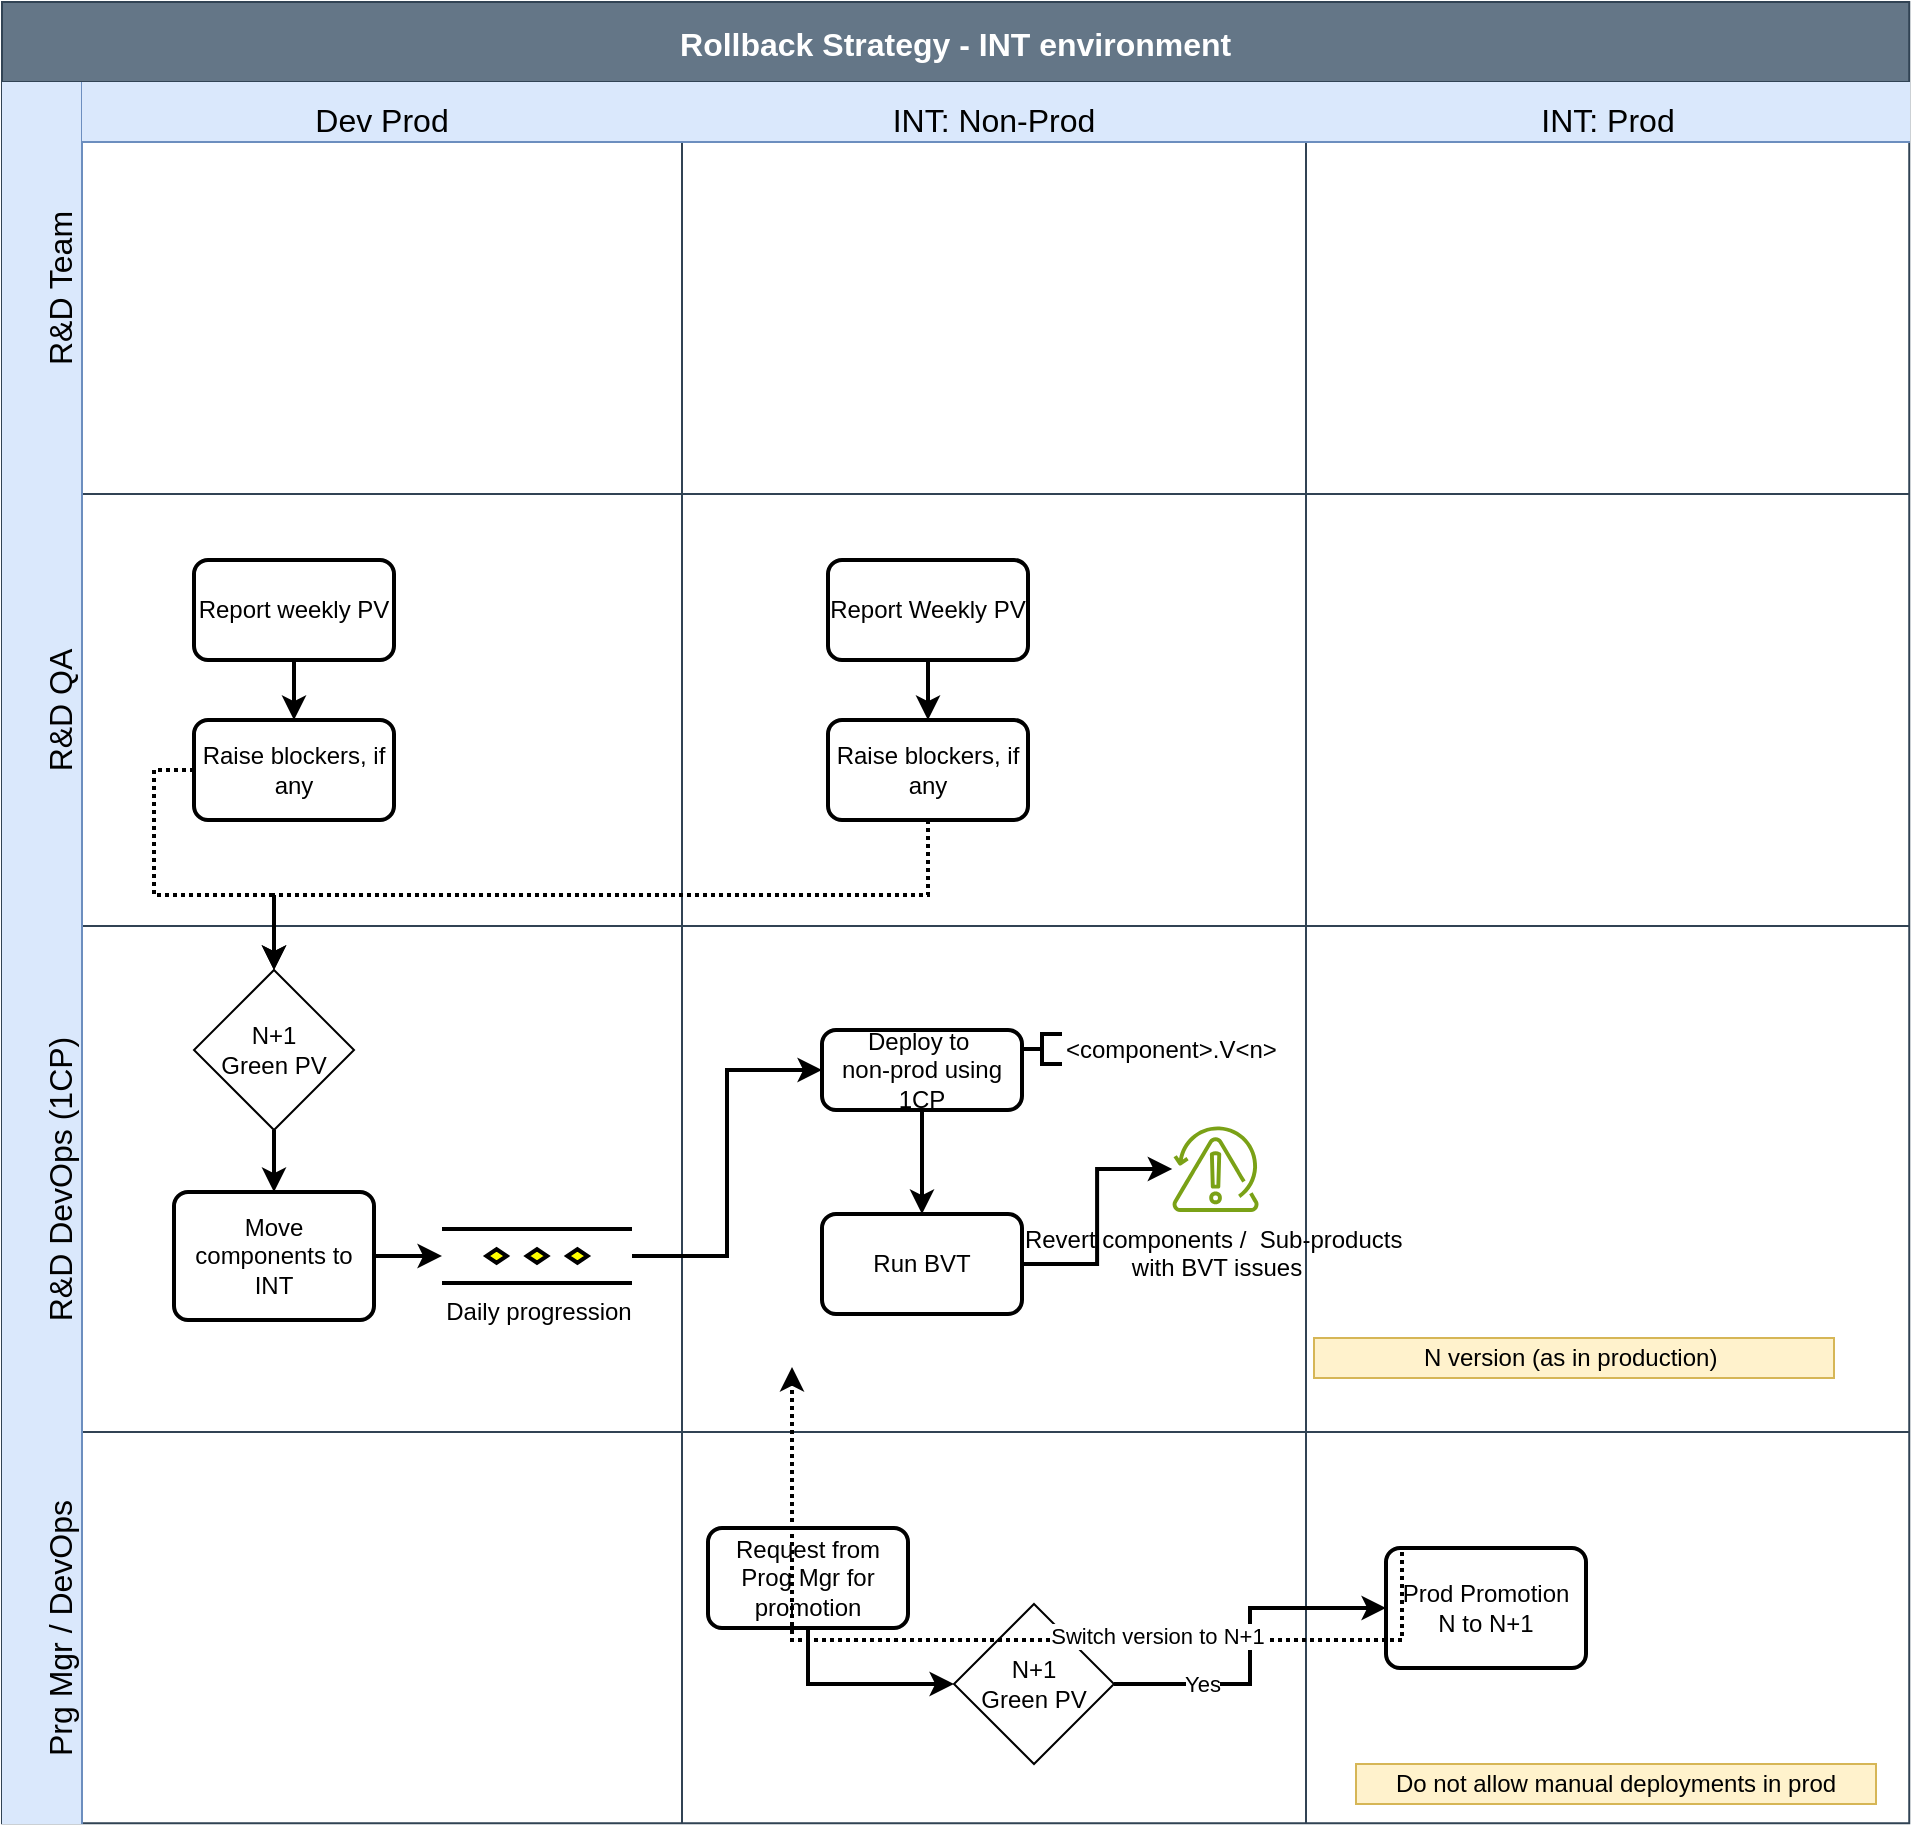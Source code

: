 <mxfile version="26.0.16">
  <diagram name="Page-1" id="2aB6eJUe-trxnjExPYoS">
    <mxGraphModel dx="1366" dy="872" grid="0" gridSize="10" guides="1" tooltips="1" connect="1" arrows="1" fold="1" page="1" pageScale="1" pageWidth="850" pageHeight="1100" math="0" shadow="0">
      <root>
        <mxCell id="0" />
        <mxCell id="1" parent="0" />
        <mxCell id="G27KxX_hMxzYAapSW3-k-1" value="Rollback Strategy - INT environment" style="shape=table;childLayout=tableLayout;startSize=40;collapsible=0;recursiveResize=0;expand=0;fontSize=16;fontStyle=1;fillColor=#647687;fontColor=#ffffff;strokeColor=#314354;" vertex="1" parent="1">
          <mxGeometry x="100" y="79" width="953.626" height="910.682" as="geometry" />
        </mxCell>
        <mxCell id="G27KxX_hMxzYAapSW3-k-2" value="R&amp;D Team" style="shape=tableRow;horizontal=0;swimlaneHead=0;swimlaneBody=0;top=0;left=0;strokeColor=#6c8ebf;bottom=0;right=0;dropTarget=0;fontStyle=0;fillColor=#dae8fc;points=[[0,0.5],[1,0.5]];portConstraint=eastwest;startSize=40;collapsible=0;recursiveResize=0;expand=0;fontSize=16;flipV=0;flipH=0;verticalAlign=bottom;" vertex="1" parent="G27KxX_hMxzYAapSW3-k-1">
          <mxGeometry y="40" width="953.626" height="206" as="geometry" />
        </mxCell>
        <mxCell id="G27KxX_hMxzYAapSW3-k-3" value="Dev Prod" style="swimlane;swimlaneHead=0;swimlaneBody=0;fontStyle=0;strokeColor=#6c8ebf;connectable=0;fillColor=#dae8fc;startSize=30;collapsible=0;recursiveResize=0;expand=0;fontSize=16;verticalAlign=bottom;" vertex="1" parent="G27KxX_hMxzYAapSW3-k-2">
          <mxGeometry x="40" width="300" height="206" as="geometry">
            <mxRectangle width="300" height="206" as="alternateBounds" />
          </mxGeometry>
        </mxCell>
        <mxCell id="G27KxX_hMxzYAapSW3-k-14" value="INT: Non-Prod" style="swimlane;swimlaneHead=0;swimlaneBody=0;fontStyle=0;strokeColor=#6c8ebf;connectable=0;fillColor=#dae8fc;startSize=30;collapsible=0;recursiveResize=0;expand=0;fontSize=16;verticalAlign=bottom;" vertex="1" parent="G27KxX_hMxzYAapSW3-k-2">
          <mxGeometry x="340" width="312" height="206" as="geometry">
            <mxRectangle width="312" height="206" as="alternateBounds" />
          </mxGeometry>
        </mxCell>
        <mxCell id="G27KxX_hMxzYAapSW3-k-19" value="INT: Prod" style="swimlane;swimlaneHead=0;swimlaneBody=0;fontStyle=0;strokeColor=#6c8ebf;connectable=0;fillColor=#dae8fc;startSize=30;collapsible=0;recursiveResize=0;expand=0;fontSize=16;verticalAlign=bottom;" vertex="1" parent="G27KxX_hMxzYAapSW3-k-2">
          <mxGeometry x="652" width="302" height="206" as="geometry">
            <mxRectangle width="302" height="206" as="alternateBounds" />
          </mxGeometry>
        </mxCell>
        <mxCell id="G27KxX_hMxzYAapSW3-k-22" value="R&amp;D QA" style="shape=tableRow;horizontal=0;swimlaneHead=0;swimlaneBody=0;top=0;left=0;strokeColor=#6c8ebf;bottom=0;right=0;dropTarget=0;fontStyle=0;fillColor=#dae8fc;points=[[0,0.5],[1,0.5]];portConstraint=eastwest;startSize=40;collapsible=0;recursiveResize=0;expand=0;fontSize=16;flipV=0;flipH=0;verticalAlign=bottom;" vertex="1" parent="G27KxX_hMxzYAapSW3-k-1">
          <mxGeometry y="246" width="953.626" height="216" as="geometry" />
        </mxCell>
        <mxCell id="G27KxX_hMxzYAapSW3-k-23" style="swimlane;swimlaneHead=0;swimlaneBody=0;fontStyle=0;connectable=0;strokeColor=#6c8ebf;fillColor=#dae8fc;startSize=0;collapsible=0;recursiveResize=0;expand=0;fontSize=16;verticalAlign=bottom;" vertex="1" parent="G27KxX_hMxzYAapSW3-k-22">
          <mxGeometry x="40" width="300" height="216" as="geometry">
            <mxRectangle width="300" height="216" as="alternateBounds" />
          </mxGeometry>
        </mxCell>
        <mxCell id="G27KxX_hMxzYAapSW3-k-25" style="swimlane;swimlaneHead=0;swimlaneBody=0;fontStyle=0;connectable=0;strokeColor=#6c8ebf;fillColor=#dae8fc;startSize=0;collapsible=0;recursiveResize=0;expand=0;fontSize=16;verticalAlign=bottom;strokeWidth=2;" vertex="1" parent="G27KxX_hMxzYAapSW3-k-22">
          <mxGeometry x="340" width="312" height="216" as="geometry">
            <mxRectangle width="312" height="216" as="alternateBounds" />
          </mxGeometry>
        </mxCell>
        <mxCell id="G27KxX_hMxzYAapSW3-k-26" style="edgeStyle=orthogonalEdgeStyle;rounded=0;orthogonalLoop=1;jettySize=auto;html=1;exitX=0.5;exitY=1;exitDx=0;exitDy=0;entryX=0.5;entryY=0;entryDx=0;entryDy=0;strokeWidth=2;" edge="1" parent="G27KxX_hMxzYAapSW3-k-25" source="G27KxX_hMxzYAapSW3-k-27" target="G27KxX_hMxzYAapSW3-k-28">
          <mxGeometry relative="1" as="geometry" />
        </mxCell>
        <mxCell id="G27KxX_hMxzYAapSW3-k-27" value="Report weekly PV" style="rounded=1;whiteSpace=wrap;html=1;absoluteArcSize=1;arcSize=14;strokeWidth=2;" vertex="1" parent="G27KxX_hMxzYAapSW3-k-25">
          <mxGeometry x="-244" y="33" width="100" height="50" as="geometry" />
        </mxCell>
        <mxCell id="G27KxX_hMxzYAapSW3-k-28" value="Raise blockers, if any" style="rounded=1;whiteSpace=wrap;html=1;absoluteArcSize=1;arcSize=14;strokeWidth=2;" vertex="1" parent="G27KxX_hMxzYAapSW3-k-25">
          <mxGeometry x="-244" y="113" width="100" height="50" as="geometry" />
        </mxCell>
        <mxCell id="G27KxX_hMxzYAapSW3-k-30" style="edgeStyle=orthogonalEdgeStyle;rounded=0;orthogonalLoop=1;jettySize=auto;html=1;exitX=0.5;exitY=1;exitDx=0;exitDy=0;entryX=0.5;entryY=0;entryDx=0;entryDy=0;strokeWidth=2;" edge="1" parent="G27KxX_hMxzYAapSW3-k-25" source="G27KxX_hMxzYAapSW3-k-31" target="G27KxX_hMxzYAapSW3-k-32">
          <mxGeometry relative="1" as="geometry" />
        </mxCell>
        <mxCell id="G27KxX_hMxzYAapSW3-k-31" value="Report Weekly PV" style="rounded=1;whiteSpace=wrap;html=1;absoluteArcSize=1;arcSize=14;strokeWidth=2;" vertex="1" parent="G27KxX_hMxzYAapSW3-k-25">
          <mxGeometry x="73" y="33" width="100" height="50" as="geometry" />
        </mxCell>
        <mxCell id="G27KxX_hMxzYAapSW3-k-32" value="Raise blockers, if any" style="rounded=1;whiteSpace=wrap;html=1;absoluteArcSize=1;arcSize=14;strokeWidth=2;" vertex="1" parent="G27KxX_hMxzYAapSW3-k-25">
          <mxGeometry x="73" y="113" width="100" height="50" as="geometry" />
        </mxCell>
        <mxCell id="G27KxX_hMxzYAapSW3-k-29" style="swimlane;swimlaneHead=0;swimlaneBody=0;fontStyle=0;connectable=0;strokeColor=#6c8ebf;fillColor=#dae8fc;startSize=0;collapsible=0;recursiveResize=0;expand=0;fontSize=16;verticalAlign=bottom;strokeWidth=2;" vertex="1" parent="G27KxX_hMxzYAapSW3-k-22">
          <mxGeometry x="652" width="302" height="216" as="geometry">
            <mxRectangle width="302" height="216" as="alternateBounds" />
          </mxGeometry>
        </mxCell>
        <mxCell id="G27KxX_hMxzYAapSW3-k-33" value="R&amp;D DevOps (1CP)" style="shape=tableRow;horizontal=0;swimlaneHead=0;swimlaneBody=0;top=0;left=0;strokeColor=#6c8ebf;bottom=0;right=0;dropTarget=0;fontStyle=0;fillColor=#dae8fc;points=[[0,0.5],[1,0.5]];portConstraint=eastwest;startSize=40;collapsible=0;recursiveResize=0;expand=0;fontSize=16;flipV=0;flipH=0;verticalAlign=bottom;" vertex="1" parent="G27KxX_hMxzYAapSW3-k-1">
          <mxGeometry y="462" width="953.626" height="253" as="geometry" />
        </mxCell>
        <mxCell id="G27KxX_hMxzYAapSW3-k-34" style="swimlane;swimlaneHead=0;swimlaneBody=0;fontStyle=0;connectable=0;strokeColor=#6c8ebf;fillColor=#dae8fc;startSize=0;collapsible=0;recursiveResize=0;expand=0;fontSize=16;verticalAlign=bottom;" vertex="1" parent="G27KxX_hMxzYAapSW3-k-33">
          <mxGeometry x="40" width="300" height="253" as="geometry">
            <mxRectangle width="300" height="253" as="alternateBounds" />
          </mxGeometry>
        </mxCell>
        <mxCell id="G27KxX_hMxzYAapSW3-k-35" value="" style="swimlane;swimlaneHead=0;swimlaneBody=0;fontStyle=0;connectable=0;strokeColor=#6c8ebf;fillColor=#dae8fc;startSize=0;collapsible=0;recursiveResize=0;expand=0;fontSize=16;verticalAlign=bottom;" vertex="1" parent="G27KxX_hMxzYAapSW3-k-33">
          <mxGeometry x="340" width="312" height="253" as="geometry">
            <mxRectangle width="312" height="253" as="alternateBounds" />
          </mxGeometry>
        </mxCell>
        <mxCell id="G27KxX_hMxzYAapSW3-k-78" value="N+1&lt;div&gt;Green PV&lt;/div&gt;" style="rhombus;whiteSpace=wrap;html=1;" vertex="1" parent="G27KxX_hMxzYAapSW3-k-35">
          <mxGeometry x="-244" y="22" width="80" height="80" as="geometry" />
        </mxCell>
        <mxCell id="G27KxX_hMxzYAapSW3-k-67" value="Move components to INT" style="rounded=1;whiteSpace=wrap;html=1;absoluteArcSize=1;arcSize=14;strokeWidth=2;" vertex="1" parent="G27KxX_hMxzYAapSW3-k-35">
          <mxGeometry x="-254" y="133" width="100" height="64" as="geometry" />
        </mxCell>
        <mxCell id="G27KxX_hMxzYAapSW3-k-79" value="" style="edgeStyle=orthogonalEdgeStyle;rounded=0;orthogonalLoop=1;jettySize=auto;html=1;exitX=0.5;exitY=1;exitDx=0;exitDy=0;entryX=0.5;entryY=0;entryDx=0;entryDy=0;strokeWidth=2;" edge="1" parent="G27KxX_hMxzYAapSW3-k-35" source="G27KxX_hMxzYAapSW3-k-78" target="G27KxX_hMxzYAapSW3-k-67">
          <mxGeometry relative="1" as="geometry">
            <mxPoint x="-144" y="175" as="sourcePoint" />
            <mxPoint x="-110" y="124" as="targetPoint" />
          </mxGeometry>
        </mxCell>
        <mxCell id="G27KxX_hMxzYAapSW3-k-69" value="Daily progression" style="verticalLabelPosition=bottom;verticalAlign=top;html=1;shape=mxgraph.flowchart.parallel_mode;pointerEvents=1;strokeWidth=2;" vertex="1" parent="G27KxX_hMxzYAapSW3-k-35">
          <mxGeometry x="-120" y="151.5" width="95" height="27" as="geometry" />
        </mxCell>
        <mxCell id="G27KxX_hMxzYAapSW3-k-68" value="" style="edgeStyle=orthogonalEdgeStyle;rounded=0;orthogonalLoop=1;jettySize=auto;html=1;exitX=1;exitY=0.5;exitDx=0;exitDy=0;entryX=0;entryY=0.5;entryDx=0;entryDy=0;strokeWidth=2;" edge="1" parent="G27KxX_hMxzYAapSW3-k-35" source="G27KxX_hMxzYAapSW3-k-67" target="G27KxX_hMxzYAapSW3-k-69">
          <mxGeometry relative="1" as="geometry">
            <mxPoint x="225" y="617" as="sourcePoint" />
            <mxPoint x="410" y="617" as="targetPoint" />
          </mxGeometry>
        </mxCell>
        <mxCell id="G27KxX_hMxzYAapSW3-k-70" style="edgeStyle=none;rounded=0;orthogonalLoop=1;jettySize=auto;html=1;exitX=0.5;exitY=1;exitDx=0;exitDy=0;entryX=0.5;entryY=0;entryDx=0;entryDy=0;strokeWidth=2;" edge="1" parent="G27KxX_hMxzYAapSW3-k-35" source="G27KxX_hMxzYAapSW3-k-71" target="G27KxX_hMxzYAapSW3-k-73">
          <mxGeometry relative="1" as="geometry" />
        </mxCell>
        <mxCell id="G27KxX_hMxzYAapSW3-k-71" value="Deploy to&amp;nbsp;&lt;div&gt;non-prod using 1CP&lt;/div&gt;" style="rounded=1;whiteSpace=wrap;html=1;absoluteArcSize=1;arcSize=14;strokeWidth=2;" vertex="1" parent="G27KxX_hMxzYAapSW3-k-35">
          <mxGeometry x="70" y="52" width="100" height="40" as="geometry" />
        </mxCell>
        <mxCell id="G27KxX_hMxzYAapSW3-k-72" value="&amp;lt;component&amp;gt;.V&amp;lt;n&amp;gt;" style="strokeWidth=2;html=1;shape=mxgraph.flowchart.annotation_2;align=left;labelPosition=right;pointerEvents=1;" vertex="1" parent="G27KxX_hMxzYAapSW3-k-35">
          <mxGeometry x="170" y="54" width="20" height="15" as="geometry" />
        </mxCell>
        <mxCell id="G27KxX_hMxzYAapSW3-k-73" value="Run BVT" style="rounded=1;whiteSpace=wrap;html=1;absoluteArcSize=1;arcSize=14;strokeWidth=2;" vertex="1" parent="G27KxX_hMxzYAapSW3-k-35">
          <mxGeometry x="70" y="144" width="100" height="50" as="geometry" />
        </mxCell>
        <mxCell id="G27KxX_hMxzYAapSW3-k-74" style="edgeStyle=none;rounded=0;orthogonalLoop=1;jettySize=auto;html=1;exitX=1;exitY=0.5;exitDx=0;exitDy=0;exitPerimeter=0;" edge="1" parent="G27KxX_hMxzYAapSW3-k-35" source="G27KxX_hMxzYAapSW3-k-72" target="G27KxX_hMxzYAapSW3-k-72">
          <mxGeometry relative="1" as="geometry" />
        </mxCell>
        <mxCell id="G27KxX_hMxzYAapSW3-k-75" value="" style="edgeStyle=orthogonalEdgeStyle;rounded=0;orthogonalLoop=1;jettySize=auto;html=1;entryX=1;entryY=0.5;entryDx=0;entryDy=0;strokeWidth=2;startArrow=classic;startFill=1;endArrow=none;" edge="1" parent="G27KxX_hMxzYAapSW3-k-35" source="G27KxX_hMxzYAapSW3-k-76" target="G27KxX_hMxzYAapSW3-k-73">
          <mxGeometry relative="1" as="geometry" />
        </mxCell>
        <mxCell id="G27KxX_hMxzYAapSW3-k-76" value="&lt;span style=&quot;color: rgb(0, 0, 0); text-wrap-mode: wrap;&quot;&gt;Revert components /&amp;nbsp;&amp;nbsp;&lt;/span&gt;&lt;span style=&quot;background-color: transparent; color: light-dark(rgb(0, 0, 0), rgb(237, 237, 237)); text-wrap-mode: wrap;&quot;&gt;Sub-products&amp;nbsp;&lt;/span&gt;&lt;div&gt;&lt;div&gt;&lt;div&gt;&lt;span style=&quot;color: rgb(0, 0, 0); text-wrap-mode: wrap;&quot;&gt;with BVT issues&lt;/span&gt;&lt;/div&gt;&lt;/div&gt;&lt;/div&gt;" style="sketch=0;outlineConnect=0;fontColor=#232F3E;gradientColor=none;fillColor=#7AA116;strokeColor=none;dashed=0;verticalLabelPosition=bottom;verticalAlign=top;align=center;html=1;fontSize=12;fontStyle=0;aspect=fixed;pointerEvents=1;shape=mxgraph.aws4.backup_recovery_point_objective;" vertex="1" parent="G27KxX_hMxzYAapSW3-k-35">
          <mxGeometry x="245" y="100" width="43.56" height="43" as="geometry" />
        </mxCell>
        <mxCell id="G27KxX_hMxzYAapSW3-k-77" style="edgeStyle=orthogonalEdgeStyle;rounded=0;orthogonalLoop=1;jettySize=auto;html=1;exitX=1;exitY=0.5;exitDx=0;exitDy=0;entryX=0;entryY=0.5;entryDx=0;entryDy=0;strokeWidth=2;" edge="1" parent="G27KxX_hMxzYAapSW3-k-35" source="G27KxX_hMxzYAapSW3-k-69" target="G27KxX_hMxzYAapSW3-k-71">
          <mxGeometry relative="1" as="geometry">
            <mxPoint x="-180" y="269" as="targetPoint" />
          </mxGeometry>
        </mxCell>
        <mxCell id="G27KxX_hMxzYAapSW3-k-40" value="" style="swimlane;swimlaneHead=0;swimlaneBody=0;fontStyle=0;connectable=0;strokeColor=#6c8ebf;fillColor=#dae8fc;startSize=0;collapsible=0;recursiveResize=0;expand=0;fontSize=16;verticalAlign=bottom;" vertex="1" parent="G27KxX_hMxzYAapSW3-k-33">
          <mxGeometry x="652" width="302" height="253" as="geometry">
            <mxRectangle width="302" height="253" as="alternateBounds" />
          </mxGeometry>
        </mxCell>
        <mxCell id="G27KxX_hMxzYAapSW3-k-65" value="N version (as in production)&amp;nbsp;" style="html=1;dropTarget=0;whiteSpace=wrap;fillColor=#fff2cc;strokeColor=#d6b656;" vertex="1" parent="G27KxX_hMxzYAapSW3-k-40">
          <mxGeometry x="4" y="206" width="260" height="20" as="geometry" />
        </mxCell>
        <mxCell id="G27KxX_hMxzYAapSW3-k-49" value="Prg Mgr / DevOps" style="shape=tableRow;horizontal=0;swimlaneHead=0;swimlaneBody=0;top=0;left=0;strokeColor=#6c8ebf;bottom=0;right=0;dropTarget=0;fontStyle=0;fillColor=#dae8fc;points=[[0,0.5],[1,0.5]];portConstraint=eastwest;startSize=40;collapsible=0;recursiveResize=0;expand=0;fontSize=16;flipV=0;flipH=0;verticalAlign=bottom;" vertex="1" parent="G27KxX_hMxzYAapSW3-k-1">
          <mxGeometry y="715" width="953.626" height="196" as="geometry" />
        </mxCell>
        <mxCell id="G27KxX_hMxzYAapSW3-k-50" style="swimlane;swimlaneHead=0;swimlaneBody=0;fontStyle=0;connectable=0;strokeColor=#6c8ebf;fillColor=#dae8fc;startSize=0;collapsible=0;recursiveResize=0;expand=0;fontSize=16;verticalAlign=bottom;" vertex="1" parent="G27KxX_hMxzYAapSW3-k-49">
          <mxGeometry x="40" width="300" height="196" as="geometry">
            <mxRectangle width="300" height="196" as="alternateBounds" />
          </mxGeometry>
        </mxCell>
        <mxCell id="G27KxX_hMxzYAapSW3-k-51" value="" style="swimlane;swimlaneHead=0;swimlaneBody=0;fontStyle=0;connectable=0;strokeColor=#6c8ebf;fillColor=#dae8fc;startSize=0;collapsible=0;recursiveResize=0;expand=0;fontSize=16;verticalAlign=bottom;" vertex="1" parent="G27KxX_hMxzYAapSW3-k-49">
          <mxGeometry x="340" width="312" height="196" as="geometry">
            <mxRectangle width="312" height="196" as="alternateBounds" />
          </mxGeometry>
        </mxCell>
        <mxCell id="G27KxX_hMxzYAapSW3-k-52" value="N+1&lt;div&gt;Green PV&lt;/div&gt;" style="rhombus;whiteSpace=wrap;html=1;" vertex="1" parent="G27KxX_hMxzYAapSW3-k-51">
          <mxGeometry x="136" y="86" width="80" height="80" as="geometry" />
        </mxCell>
        <mxCell id="G27KxX_hMxzYAapSW3-k-53" style="edgeStyle=orthogonalEdgeStyle;rounded=0;orthogonalLoop=1;jettySize=auto;html=1;exitX=0.5;exitY=1;exitDx=0;exitDy=0;entryX=0;entryY=0.5;entryDx=0;entryDy=0;strokeWidth=2;" edge="1" parent="G27KxX_hMxzYAapSW3-k-51" source="G27KxX_hMxzYAapSW3-k-54" target="G27KxX_hMxzYAapSW3-k-52">
          <mxGeometry relative="1" as="geometry" />
        </mxCell>
        <mxCell id="G27KxX_hMxzYAapSW3-k-54" value="Request from Prog Mgr for promotion" style="rounded=1;whiteSpace=wrap;html=1;absoluteArcSize=1;arcSize=14;strokeWidth=2;" vertex="1" parent="G27KxX_hMxzYAapSW3-k-51">
          <mxGeometry x="13" y="48" width="100" height="50" as="geometry" />
        </mxCell>
        <mxCell id="G27KxX_hMxzYAapSW3-k-55" value="" style="swimlane;swimlaneHead=0;swimlaneBody=0;fontStyle=0;connectable=0;strokeColor=#6c8ebf;fillColor=#dae8fc;startSize=0;collapsible=0;recursiveResize=0;expand=0;fontSize=16;verticalAlign=bottom;" vertex="1" parent="G27KxX_hMxzYAapSW3-k-49">
          <mxGeometry x="652" width="302" height="196" as="geometry">
            <mxRectangle width="302" height="196" as="alternateBounds" />
          </mxGeometry>
        </mxCell>
        <mxCell id="G27KxX_hMxzYAapSW3-k-56" value="Prod Promotion&lt;div&gt;N to N+1&lt;/div&gt;" style="rounded=1;whiteSpace=wrap;html=1;absoluteArcSize=1;arcSize=14;strokeWidth=2;" vertex="1" parent="G27KxX_hMxzYAapSW3-k-55">
          <mxGeometry x="40" y="58" width="100" height="60" as="geometry" />
        </mxCell>
        <mxCell id="G27KxX_hMxzYAapSW3-k-57" value="Do not allow manual deployments in prod" style="html=1;dropTarget=0;whiteSpace=wrap;fillColor=#fff2cc;strokeColor=#d6b656;" vertex="1" parent="G27KxX_hMxzYAapSW3-k-55">
          <mxGeometry x="25" y="166" width="260" height="20" as="geometry" />
        </mxCell>
        <mxCell id="G27KxX_hMxzYAapSW3-k-58" style="edgeStyle=orthogonalEdgeStyle;rounded=0;orthogonalLoop=1;jettySize=auto;html=1;exitX=1;exitY=0.5;exitDx=0;exitDy=0;entryX=0;entryY=0.5;entryDx=0;entryDy=0;strokeWidth=2;" edge="1" parent="G27KxX_hMxzYAapSW3-k-49" source="G27KxX_hMxzYAapSW3-k-52" target="G27KxX_hMxzYAapSW3-k-56">
          <mxGeometry relative="1" as="geometry" />
        </mxCell>
        <mxCell id="G27KxX_hMxzYAapSW3-k-59" value="Yes" style="edgeLabel;html=1;align=center;verticalAlign=middle;resizable=0;points=[];" vertex="1" connectable="0" parent="G27KxX_hMxzYAapSW3-k-58">
          <mxGeometry x="-0.273" y="-2" relative="1" as="geometry">
            <mxPoint x="-19" y="-2" as="offset" />
          </mxGeometry>
        </mxCell>
        <mxCell id="G27KxX_hMxzYAapSW3-k-61" style="edgeStyle=orthogonalEdgeStyle;rounded=0;orthogonalLoop=1;jettySize=auto;html=1;exitX=0;exitY=0.5;exitDx=0;exitDy=0;strokeWidth=2;dashed=1;dashPattern=1 1;entryX=0.5;entryY=0;entryDx=0;entryDy=0;" edge="1" parent="G27KxX_hMxzYAapSW3-k-1" source="G27KxX_hMxzYAapSW3-k-28" target="G27KxX_hMxzYAapSW3-k-78">
          <mxGeometry relative="1" as="geometry">
            <mxPoint x="265" y="218" as="sourcePoint" />
            <mxPoint x="119" y="305" as="targetPoint" />
          </mxGeometry>
        </mxCell>
        <mxCell id="G27KxX_hMxzYAapSW3-k-63" style="edgeStyle=orthogonalEdgeStyle;rounded=0;orthogonalLoop=1;jettySize=auto;html=1;exitX=0.5;exitY=0;exitDx=0;exitDy=0;entryX=0.5;entryY=1;entryDx=0;entryDy=0;strokeWidth=2;dashed=1;dashPattern=1 1;" edge="1" parent="G27KxX_hMxzYAapSW3-k-1" source="G27KxX_hMxzYAapSW3-k-56">
          <mxGeometry relative="1" as="geometry">
            <mxPoint x="265" y="218" as="sourcePoint" />
            <mxPoint x="395" y="682.5" as="targetPoint" />
            <Array as="points">
              <mxPoint x="700" y="819" />
              <mxPoint x="395" y="819" />
            </Array>
          </mxGeometry>
        </mxCell>
        <mxCell id="G27KxX_hMxzYAapSW3-k-64" value="Switch version to N+1&amp;nbsp;" style="edgeLabel;html=1;align=center;verticalAlign=middle;resizable=0;points=[];" vertex="1" connectable="0" parent="G27KxX_hMxzYAapSW3-k-63">
          <mxGeometry x="-0.26" relative="1" as="geometry">
            <mxPoint x="-13" y="-2" as="offset" />
          </mxGeometry>
        </mxCell>
        <mxCell id="G27KxX_hMxzYAapSW3-k-80" style="edgeStyle=orthogonalEdgeStyle;rounded=0;orthogonalLoop=1;jettySize=auto;html=1;exitX=0.5;exitY=1;exitDx=0;exitDy=0;strokeWidth=2;dashed=1;dashPattern=1 1;entryX=0.5;entryY=0;entryDx=0;entryDy=0;" edge="1" parent="G27KxX_hMxzYAapSW3-k-1" source="G27KxX_hMxzYAapSW3-k-32" target="G27KxX_hMxzYAapSW3-k-78">
          <mxGeometry relative="1" as="geometry">
            <mxPoint x="106" y="394" as="sourcePoint" />
            <mxPoint x="106" y="512" as="targetPoint" />
          </mxGeometry>
        </mxCell>
      </root>
    </mxGraphModel>
  </diagram>
</mxfile>
